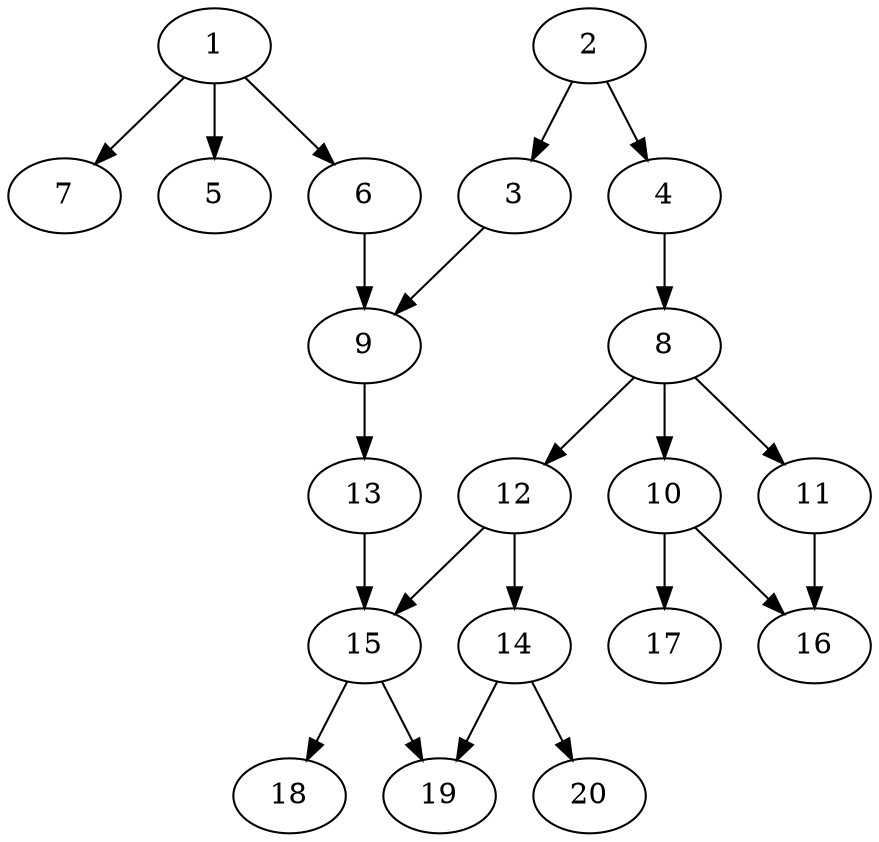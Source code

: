 // DAG automatically generated by daggen at Sat Jul 27 15:37:47 2019
// ./daggen --dot -n 20 --ccr 0.4 --fat 0.5 --regular 0.5 --density 0.4 --mindata 5242880 --maxdata 52428800 
digraph G {
  1 [size="116582400", alpha="0.18", expect_size="46632960"] 
  1 -> 5 [size ="46632960"]
  1 -> 6 [size ="46632960"]
  1 -> 7 [size ="46632960"]
  2 [size="23306240", alpha="0.02", expect_size="9322496"] 
  2 -> 3 [size ="9322496"]
  2 -> 4 [size ="9322496"]
  3 [size="30699520", alpha="0.06", expect_size="12279808"] 
  3 -> 9 [size ="12279808"]
  4 [size="128501760", alpha="0.01", expect_size="51400704"] 
  4 -> 8 [size ="51400704"]
  5 [size="37946880", alpha="0.14", expect_size="15178752"] 
  6 [size="36423680", alpha="0.05", expect_size="14569472"] 
  6 -> 9 [size ="14569472"]
  7 [size="56309760", alpha="0.13", expect_size="22523904"] 
  8 [size="85972480", alpha="0.20", expect_size="34388992"] 
  8 -> 10 [size ="34388992"]
  8 -> 11 [size ="34388992"]
  8 -> 12 [size ="34388992"]
  9 [size="58693120", alpha="0.17", expect_size="23477248"] 
  9 -> 13 [size ="23477248"]
  10 [size="68456960", alpha="0.10", expect_size="27382784"] 
  10 -> 16 [size ="27382784"]
  10 -> 17 [size ="27382784"]
  11 [size="59939840", alpha="0.16", expect_size="23975936"] 
  11 -> 16 [size ="23975936"]
  12 [size="48120320", alpha="0.07", expect_size="19248128"] 
  12 -> 14 [size ="19248128"]
  12 -> 15 [size ="19248128"]
  13 [size="61542400", alpha="0.14", expect_size="24616960"] 
  13 -> 15 [size ="24616960"]
  14 [size="94238720", alpha="0.16", expect_size="37695488"] 
  14 -> 19 [size ="37695488"]
  14 -> 20 [size ="37695488"]
  15 [size="101301760", alpha="0.16", expect_size="40520704"] 
  15 -> 18 [size ="40520704"]
  15 -> 19 [size ="40520704"]
  16 [size="65162240", alpha="0.06", expect_size="26064896"] 
  17 [size="96509440", alpha="0.16", expect_size="38603776"] 
  18 [size="53301760", alpha="0.07", expect_size="21320704"] 
  19 [size="51358720", alpha="0.20", expect_size="20543488"] 
  20 [size="32773120", alpha="0.05", expect_size="13109248"] 
}
